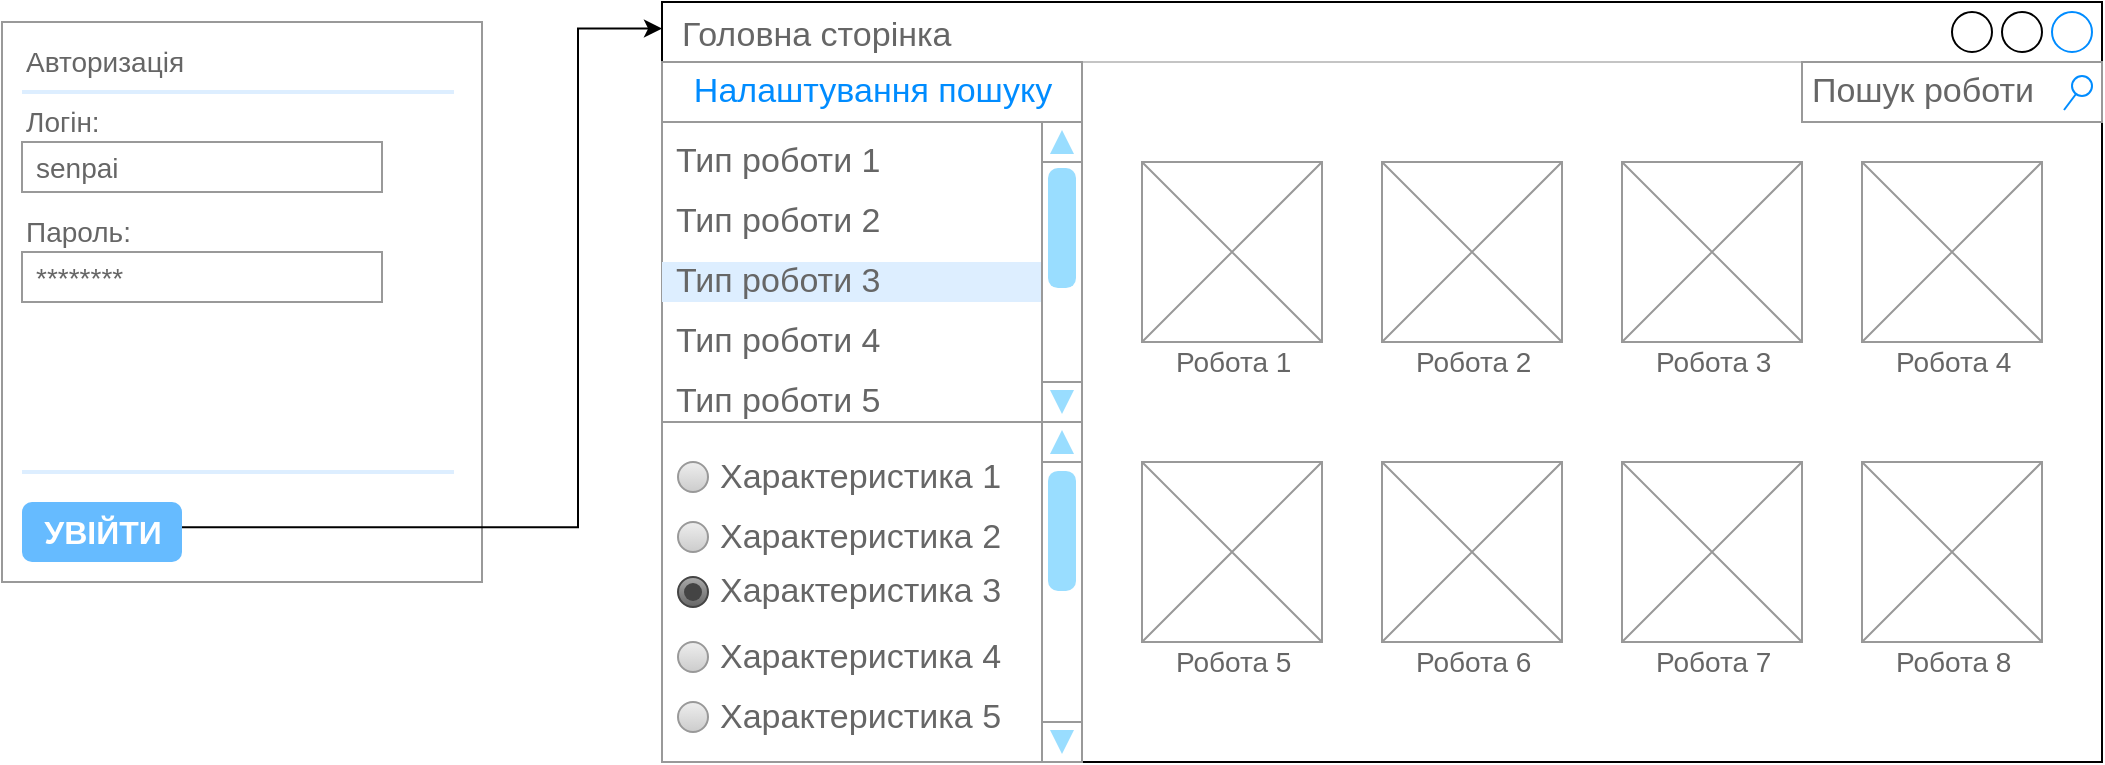 <mxfile version="20.4.0" type="device"><diagram id="piDafpqhtRUU5qUU-vj8" name="Page-1"><mxGraphModel dx="1173" dy="672" grid="1" gridSize="10" guides="1" tooltips="1" connect="1" arrows="1" fold="1" page="1" pageScale="1" pageWidth="827" pageHeight="1169" math="0" shadow="0"><root><mxCell id="0"/><mxCell id="1" parent="0"/><mxCell id="Qu6_RMTjMW9unL0nUDTl-7" value="" style="strokeWidth=1;shadow=0;dashed=0;align=center;html=1;shape=mxgraph.mockup.forms.rrect;rSize=0;strokeColor=#999999;fillColor=#ffffff;" vertex="1" parent="1"><mxGeometry x="30" y="70" width="240" height="280" as="geometry"/></mxCell><mxCell id="Qu6_RMTjMW9unL0nUDTl-83" style="edgeStyle=orthogonalEdgeStyle;rounded=0;orthogonalLoop=1;jettySize=auto;html=1;entryX=0;entryY=0.035;entryDx=0;entryDy=0;entryPerimeter=0;fontSize=14;exitX=0.999;exitY=0.42;exitDx=0;exitDy=0;exitPerimeter=0;" edge="1" parent="Qu6_RMTjMW9unL0nUDTl-7" source="Qu6_RMTjMW9unL0nUDTl-18" target="Qu6_RMTjMW9unL0nUDTl-44"><mxGeometry relative="1" as="geometry"><Array as="points"><mxPoint x="288" y="253"/><mxPoint x="288" y="3"/></Array></mxGeometry></mxCell><mxCell id="Qu6_RMTjMW9unL0nUDTl-8" value="&lt;font style=&quot;font-size: 14px;&quot;&gt;Авторизація&lt;/font&gt;" style="strokeWidth=1;shadow=0;dashed=0;align=center;html=1;shape=mxgraph.mockup.forms.anchor;fontSize=12;fontColor=#666666;align=left;resizeWidth=1;spacingLeft=0;" vertex="1" parent="Qu6_RMTjMW9unL0nUDTl-7"><mxGeometry width="120.0" height="20" relative="1" as="geometry"><mxPoint x="10" y="10" as="offset"/></mxGeometry></mxCell><mxCell id="Qu6_RMTjMW9unL0nUDTl-9" value="" style="shape=line;strokeColor=#ddeeff;strokeWidth=2;html=1;resizeWidth=1;" vertex="1" parent="Qu6_RMTjMW9unL0nUDTl-7"><mxGeometry width="216.0" height="10" relative="1" as="geometry"><mxPoint x="10" y="30" as="offset"/></mxGeometry></mxCell><mxCell id="Qu6_RMTjMW9unL0nUDTl-10" value="&lt;font style=&quot;font-size: 14px;&quot;&gt;Логін:&lt;/font&gt;" style="strokeWidth=1;shadow=0;dashed=0;align=center;html=1;shape=mxgraph.mockup.forms.anchor;fontSize=12;fontColor=#666666;align=left;resizeWidth=1;spacingLeft=0;" vertex="1" parent="Qu6_RMTjMW9unL0nUDTl-7"><mxGeometry width="120.0" height="20" relative="1" as="geometry"><mxPoint x="10" y="40" as="offset"/></mxGeometry></mxCell><mxCell id="Qu6_RMTjMW9unL0nUDTl-11" value="&lt;font style=&quot;font-size: 14px;&quot;&gt;senpai&lt;/font&gt;" style="strokeWidth=1;shadow=0;dashed=0;align=center;html=1;shape=mxgraph.mockup.forms.rrect;rSize=0;strokeColor=#999999;fontColor=#666666;align=left;spacingLeft=5;resizeWidth=1;" vertex="1" parent="Qu6_RMTjMW9unL0nUDTl-7"><mxGeometry width="180" height="25" relative="1" as="geometry"><mxPoint x="10" y="60" as="offset"/></mxGeometry></mxCell><mxCell id="Qu6_RMTjMW9unL0nUDTl-12" value="&lt;font style=&quot;font-size: 14px;&quot;&gt;Пароль:&lt;/font&gt;" style="strokeWidth=1;shadow=0;dashed=0;align=center;html=1;shape=mxgraph.mockup.forms.anchor;fontSize=12;fontColor=#666666;align=left;resizeWidth=1;spacingLeft=0;" vertex="1" parent="Qu6_RMTjMW9unL0nUDTl-7"><mxGeometry width="120.0" height="20" relative="1" as="geometry"><mxPoint x="10" y="95" as="offset"/></mxGeometry></mxCell><mxCell id="Qu6_RMTjMW9unL0nUDTl-13" value="&lt;font style=&quot;font-size: 14px;&quot;&gt;********&lt;/font&gt;" style="strokeWidth=1;shadow=0;dashed=0;align=center;html=1;shape=mxgraph.mockup.forms.rrect;rSize=0;strokeColor=#999999;fontColor=#666666;align=left;spacingLeft=5;resizeWidth=1;" vertex="1" parent="Qu6_RMTjMW9unL0nUDTl-7"><mxGeometry width="180" height="25" relative="1" as="geometry"><mxPoint x="10" y="115" as="offset"/></mxGeometry></mxCell><mxCell id="Qu6_RMTjMW9unL0nUDTl-16" value="" style="shape=line;strokeColor=#ddeeff;strokeWidth=2;html=1;resizeWidth=1;" vertex="1" parent="Qu6_RMTjMW9unL0nUDTl-7"><mxGeometry y="1" width="216.0" height="10" relative="1" as="geometry"><mxPoint x="10" y="-60" as="offset"/></mxGeometry></mxCell><mxCell id="Qu6_RMTjMW9unL0nUDTl-18" value="УВІЙТИ" style="strokeWidth=1;shadow=0;dashed=0;align=center;html=1;shape=mxgraph.mockup.forms.rrect;rSize=5;strokeColor=none;fontColor=#ffffff;fillColor=#66bbff;fontSize=16;fontStyle=1;" vertex="1" parent="Qu6_RMTjMW9unL0nUDTl-7"><mxGeometry y="1" width="80" height="30" relative="1" as="geometry"><mxPoint x="10" y="-40" as="offset"/></mxGeometry></mxCell><mxCell id="Qu6_RMTjMW9unL0nUDTl-44" value="Головна сторінка" style="strokeWidth=1;shadow=0;dashed=0;align=center;html=1;shape=mxgraph.mockup.containers.window;align=left;verticalAlign=top;spacingLeft=8;strokeColor2=#008cff;strokeColor3=#c4c4c4;fontColor=#666666;mainText=;fontSize=17;labelBackgroundColor=none;" vertex="1" parent="1"><mxGeometry x="360" y="60" width="720" height="380" as="geometry"/></mxCell><mxCell id="Qu6_RMTjMW9unL0nUDTl-45" value="" style="strokeWidth=1;shadow=0;dashed=0;align=center;html=1;shape=mxgraph.mockup.forms.rrect;rSize=0;strokeColor=#999999;fillColor=#ffffff;" vertex="1" parent="1"><mxGeometry x="360" y="90" width="210" height="350" as="geometry"/></mxCell><mxCell id="Qu6_RMTjMW9unL0nUDTl-46" value="Налаштування пошуку" style="strokeWidth=1;shadow=0;dashed=0;align=center;html=1;shape=mxgraph.mockup.forms.rrect;rSize=0;strokeColor=#999999;fontColor=#008cff;fontSize=17;fillColor=#ffffff;resizeWidth=1;" vertex="1" parent="Qu6_RMTjMW9unL0nUDTl-45"><mxGeometry width="210.0" height="30" relative="1" as="geometry"/></mxCell><mxCell id="Qu6_RMTjMW9unL0nUDTl-47" value="Тип роботи 1" style="strokeWidth=1;shadow=0;dashed=0;align=center;html=1;shape=mxgraph.mockup.forms.anchor;fontSize=17;fontColor=#666666;align=left;spacingLeft=5;resizeWidth=1;" vertex="1" parent="Qu6_RMTjMW9unL0nUDTl-45"><mxGeometry width="210.0" height="20" relative="1" as="geometry"><mxPoint y="40" as="offset"/></mxGeometry></mxCell><mxCell id="Qu6_RMTjMW9unL0nUDTl-48" value="Тип роботи 2" style="strokeWidth=1;shadow=0;dashed=0;align=center;html=1;shape=mxgraph.mockup.forms.anchor;fontSize=17;fontColor=#666666;align=left;spacingLeft=5;resizeWidth=1;" vertex="1" parent="Qu6_RMTjMW9unL0nUDTl-45"><mxGeometry width="210.0" height="20" relative="1" as="geometry"><mxPoint y="70" as="offset"/></mxGeometry></mxCell><mxCell id="Qu6_RMTjMW9unL0nUDTl-49" value="Тип роботи 3" style="strokeWidth=1;shadow=0;dashed=0;align=center;html=1;shape=mxgraph.mockup.forms.rrect;rSize=0;fontSize=17;fontColor=#666666;align=left;spacingLeft=5;fillColor=#ddeeff;strokeColor=none;resizeWidth=1;" vertex="1" parent="Qu6_RMTjMW9unL0nUDTl-45"><mxGeometry width="210.0" height="20" relative="1" as="geometry"><mxPoint y="100" as="offset"/></mxGeometry></mxCell><mxCell id="Qu6_RMTjMW9unL0nUDTl-50" value="Тип роботи 4" style="strokeWidth=1;shadow=0;dashed=0;align=center;html=1;shape=mxgraph.mockup.forms.anchor;fontSize=17;fontColor=#666666;align=left;spacingLeft=5;resizeWidth=1;" vertex="1" parent="Qu6_RMTjMW9unL0nUDTl-45"><mxGeometry width="210.0" height="20" relative="1" as="geometry"><mxPoint y="130" as="offset"/></mxGeometry></mxCell><mxCell id="Qu6_RMTjMW9unL0nUDTl-62" value="Тип роботи 5" style="strokeWidth=1;shadow=0;dashed=0;align=center;html=1;shape=mxgraph.mockup.forms.anchor;fontSize=17;fontColor=#666666;align=left;spacingLeft=5;resizeWidth=1;" vertex="1" parent="Qu6_RMTjMW9unL0nUDTl-45"><mxGeometry y="160.0" width="210.0" height="20" as="geometry"/></mxCell><mxCell id="Qu6_RMTjMW9unL0nUDTl-64" value="" style="verticalLabelPosition=bottom;shadow=0;dashed=0;align=center;html=1;verticalAlign=top;strokeWidth=1;shape=mxgraph.mockup.navigation.scrollBar;strokeColor=#999999;barPos=93.931;fillColor2=#99ddff;strokeColor2=none;direction=north;" vertex="1" parent="Qu6_RMTjMW9unL0nUDTl-45"><mxGeometry x="190" y="30" width="20" height="150" as="geometry"/></mxCell><mxCell id="Qu6_RMTjMW9unL0nUDTl-52" value="Пошук роботи" style="strokeWidth=1;shadow=0;dashed=0;align=center;html=1;shape=mxgraph.mockup.forms.searchBox;strokeColor=#999999;mainText=;strokeColor2=#008cff;fontColor=#666666;fontSize=17;align=left;spacingLeft=3;" vertex="1" parent="1"><mxGeometry x="930" y="90" width="150" height="30" as="geometry"/></mxCell><mxCell id="Qu6_RMTjMW9unL0nUDTl-53" value="" style="strokeWidth=1;shadow=0;dashed=0;align=center;html=1;shape=mxgraph.mockup.forms.rrect;rSize=0;strokeColor=#999999;fillColor=#ffffff;recursiveResize=0;" vertex="1" parent="1"><mxGeometry x="360" y="270" width="210" height="170" as="geometry"/></mxCell><mxCell id="Qu6_RMTjMW9unL0nUDTl-54" value="Характеристика 1" style="shape=ellipse;rSize=0;fillColor=#eeeeee;strokeColor=#999999;gradientColor=#cccccc;html=1;align=left;spacingLeft=4;fontSize=17;fontColor=#666666;labelPosition=right;" vertex="1" parent="Qu6_RMTjMW9unL0nUDTl-53"><mxGeometry x="8" y="20" width="15" height="15" as="geometry"/></mxCell><mxCell id="Qu6_RMTjMW9unL0nUDTl-55" value="Характеристика 2" style="shape=ellipse;rSize=0;fillColor=#eeeeee;strokeColor=#999999;gradientColor=#cccccc;html=1;align=left;spacingLeft=4;fontSize=17;fontColor=#666666;labelPosition=right;" vertex="1" parent="Qu6_RMTjMW9unL0nUDTl-53"><mxGeometry x="8" y="50" width="15" height="15" as="geometry"/></mxCell><mxCell id="Qu6_RMTjMW9unL0nUDTl-56" value="&lt;span style=&quot;color: rgb(102, 102, 102);&quot;&gt;Характеристика 3&lt;/span&gt;" style="shape=ellipse;rSize=0;fillColor=#aaaaaa;strokeColor=#444444;gradientColor=#666666;html=1;align=left;spacingLeft=4;fontSize=17;fontColor=#008cff;labelPosition=right;" vertex="1" parent="Qu6_RMTjMW9unL0nUDTl-53"><mxGeometry x="8" y="77.5" width="15" height="15" as="geometry"/></mxCell><mxCell id="Qu6_RMTjMW9unL0nUDTl-57" value="" style="shape=ellipse;fillColor=#444444;strokeColor=none;html=1;" vertex="1" parent="Qu6_RMTjMW9unL0nUDTl-56"><mxGeometry x="3" y="3" width="9" height="9" as="geometry"/></mxCell><mxCell id="Qu6_RMTjMW9unL0nUDTl-58" value="Характеристика 4" style="shape=ellipse;rSize=0;fillColor=#eeeeee;strokeColor=#999999;gradientColor=#cccccc;html=1;align=left;spacingLeft=4;fontSize=17;fontColor=#666666;labelPosition=right;" vertex="1" parent="Qu6_RMTjMW9unL0nUDTl-53"><mxGeometry x="8" y="110" width="15" height="15" as="geometry"/></mxCell><mxCell id="Qu6_RMTjMW9unL0nUDTl-61" value="" style="verticalLabelPosition=bottom;shadow=0;dashed=0;align=center;html=1;verticalAlign=top;strokeWidth=1;shape=mxgraph.mockup.navigation.scrollBar;strokeColor=#999999;barPos=93.613;fillColor2=#99ddff;strokeColor2=none;direction=north;" vertex="1" parent="Qu6_RMTjMW9unL0nUDTl-53"><mxGeometry x="190" width="20" height="170" as="geometry"/></mxCell><mxCell id="Qu6_RMTjMW9unL0nUDTl-63" value="Характеристика 5" style="shape=ellipse;rSize=0;fillColor=#eeeeee;strokeColor=#999999;gradientColor=#cccccc;html=1;align=left;spacingLeft=4;fontSize=17;fontColor=#666666;labelPosition=right;" vertex="1" parent="Qu6_RMTjMW9unL0nUDTl-53"><mxGeometry x="8" y="140" width="15" height="15" as="geometry"/></mxCell><mxCell id="Qu6_RMTjMW9unL0nUDTl-65" value="" style="verticalLabelPosition=bottom;shadow=0;dashed=0;align=center;html=1;verticalAlign=top;strokeWidth=1;shape=mxgraph.mockup.graphics.simpleIcon;strokeColor=#999999;" vertex="1" parent="1"><mxGeometry x="600" y="140" width="90" height="90" as="geometry"/></mxCell><mxCell id="Qu6_RMTjMW9unL0nUDTl-66" value="" style="verticalLabelPosition=bottom;shadow=0;dashed=0;align=center;html=1;verticalAlign=top;strokeWidth=1;shape=mxgraph.mockup.graphics.simpleIcon;strokeColor=#999999;" vertex="1" parent="1"><mxGeometry x="720" y="140" width="90" height="90" as="geometry"/></mxCell><mxCell id="Qu6_RMTjMW9unL0nUDTl-67" value="" style="verticalLabelPosition=bottom;shadow=0;dashed=0;align=center;html=1;verticalAlign=top;strokeWidth=1;shape=mxgraph.mockup.graphics.simpleIcon;strokeColor=#999999;" vertex="1" parent="1"><mxGeometry x="840" y="140" width="90" height="90" as="geometry"/></mxCell><mxCell id="Qu6_RMTjMW9unL0nUDTl-68" value="" style="verticalLabelPosition=bottom;shadow=0;dashed=0;align=center;html=1;verticalAlign=top;strokeWidth=1;shape=mxgraph.mockup.graphics.simpleIcon;strokeColor=#999999;" vertex="1" parent="1"><mxGeometry x="960" y="140" width="90" height="90" as="geometry"/></mxCell><mxCell id="Qu6_RMTjMW9unL0nUDTl-69" value="" style="verticalLabelPosition=bottom;shadow=0;dashed=0;align=center;html=1;verticalAlign=top;strokeWidth=1;shape=mxgraph.mockup.graphics.simpleIcon;strokeColor=#999999;" vertex="1" parent="1"><mxGeometry x="600" y="290" width="90" height="90" as="geometry"/></mxCell><mxCell id="Qu6_RMTjMW9unL0nUDTl-70" value="" style="verticalLabelPosition=bottom;shadow=0;dashed=0;align=center;html=1;verticalAlign=top;strokeWidth=1;shape=mxgraph.mockup.graphics.simpleIcon;strokeColor=#999999;" vertex="1" parent="1"><mxGeometry x="720" y="290" width="90" height="90" as="geometry"/></mxCell><mxCell id="Qu6_RMTjMW9unL0nUDTl-71" value="" style="verticalLabelPosition=bottom;shadow=0;dashed=0;align=center;html=1;verticalAlign=top;strokeWidth=1;shape=mxgraph.mockup.graphics.simpleIcon;strokeColor=#999999;" vertex="1" parent="1"><mxGeometry x="840" y="290" width="90" height="90" as="geometry"/></mxCell><mxCell id="Qu6_RMTjMW9unL0nUDTl-72" value="" style="verticalLabelPosition=bottom;shadow=0;dashed=0;align=center;html=1;verticalAlign=top;strokeWidth=1;shape=mxgraph.mockup.graphics.simpleIcon;strokeColor=#999999;" vertex="1" parent="1"><mxGeometry x="960" y="290" width="90" height="90" as="geometry"/></mxCell><mxCell id="Qu6_RMTjMW9unL0nUDTl-74" value="&lt;font style=&quot;font-size: 14px;&quot;&gt;Робота 1&lt;/font&gt;" style="strokeWidth=1;shadow=0;dashed=0;align=center;html=1;shape=mxgraph.mockup.forms.anchor;fontSize=17;fontColor=#666666;align=left;spacingLeft=5;resizeWidth=1;" vertex="1" parent="1"><mxGeometry x="610" y="230" width="70" height="20" as="geometry"/></mxCell><mxCell id="Qu6_RMTjMW9unL0nUDTl-75" value="&lt;font style=&quot;font-size: 14px;&quot;&gt;Робота 2&lt;/font&gt;" style="strokeWidth=1;shadow=0;dashed=0;align=center;html=1;shape=mxgraph.mockup.forms.anchor;fontSize=17;fontColor=#666666;align=left;spacingLeft=5;resizeWidth=1;" vertex="1" parent="1"><mxGeometry x="730" y="230" width="70" height="20" as="geometry"/></mxCell><mxCell id="Qu6_RMTjMW9unL0nUDTl-76" value="&lt;font style=&quot;font-size: 14px;&quot;&gt;Робота 3&lt;/font&gt;" style="strokeWidth=1;shadow=0;dashed=0;align=center;html=1;shape=mxgraph.mockup.forms.anchor;fontSize=17;fontColor=#666666;align=left;spacingLeft=5;resizeWidth=1;" vertex="1" parent="1"><mxGeometry x="850" y="230" width="70" height="20" as="geometry"/></mxCell><mxCell id="Qu6_RMTjMW9unL0nUDTl-77" value="&lt;font style=&quot;font-size: 14px;&quot;&gt;Робота 4&lt;/font&gt;" style="strokeWidth=1;shadow=0;dashed=0;align=center;html=1;shape=mxgraph.mockup.forms.anchor;fontSize=17;fontColor=#666666;align=left;spacingLeft=5;resizeWidth=1;" vertex="1" parent="1"><mxGeometry x="970" y="230" width="70" height="20" as="geometry"/></mxCell><mxCell id="Qu6_RMTjMW9unL0nUDTl-78" value="&lt;font style=&quot;font-size: 14px;&quot;&gt;Робота 5&lt;/font&gt;" style="strokeWidth=1;shadow=0;dashed=0;align=center;html=1;shape=mxgraph.mockup.forms.anchor;fontSize=17;fontColor=#666666;align=left;spacingLeft=5;resizeWidth=1;" vertex="1" parent="1"><mxGeometry x="610" y="380" width="70" height="20" as="geometry"/></mxCell><mxCell id="Qu6_RMTjMW9unL0nUDTl-79" value="&lt;font style=&quot;font-size: 14px;&quot;&gt;Робота 6&lt;/font&gt;" style="strokeWidth=1;shadow=0;dashed=0;align=center;html=1;shape=mxgraph.mockup.forms.anchor;fontSize=17;fontColor=#666666;align=left;spacingLeft=5;resizeWidth=1;" vertex="1" parent="1"><mxGeometry x="730" y="380" width="70" height="20" as="geometry"/></mxCell><mxCell id="Qu6_RMTjMW9unL0nUDTl-80" value="&lt;font style=&quot;font-size: 14px;&quot;&gt;Робота 7&lt;/font&gt;" style="strokeWidth=1;shadow=0;dashed=0;align=center;html=1;shape=mxgraph.mockup.forms.anchor;fontSize=17;fontColor=#666666;align=left;spacingLeft=5;resizeWidth=1;" vertex="1" parent="1"><mxGeometry x="850" y="380" width="70" height="20" as="geometry"/></mxCell><mxCell id="Qu6_RMTjMW9unL0nUDTl-81" value="&lt;font style=&quot;font-size: 14px;&quot;&gt;Робота 8&lt;/font&gt;" style="strokeWidth=1;shadow=0;dashed=0;align=center;html=1;shape=mxgraph.mockup.forms.anchor;fontSize=17;fontColor=#666666;align=left;spacingLeft=5;resizeWidth=1;" vertex="1" parent="1"><mxGeometry x="970" y="380" width="70" height="20" as="geometry"/></mxCell></root></mxGraphModel></diagram></mxfile>